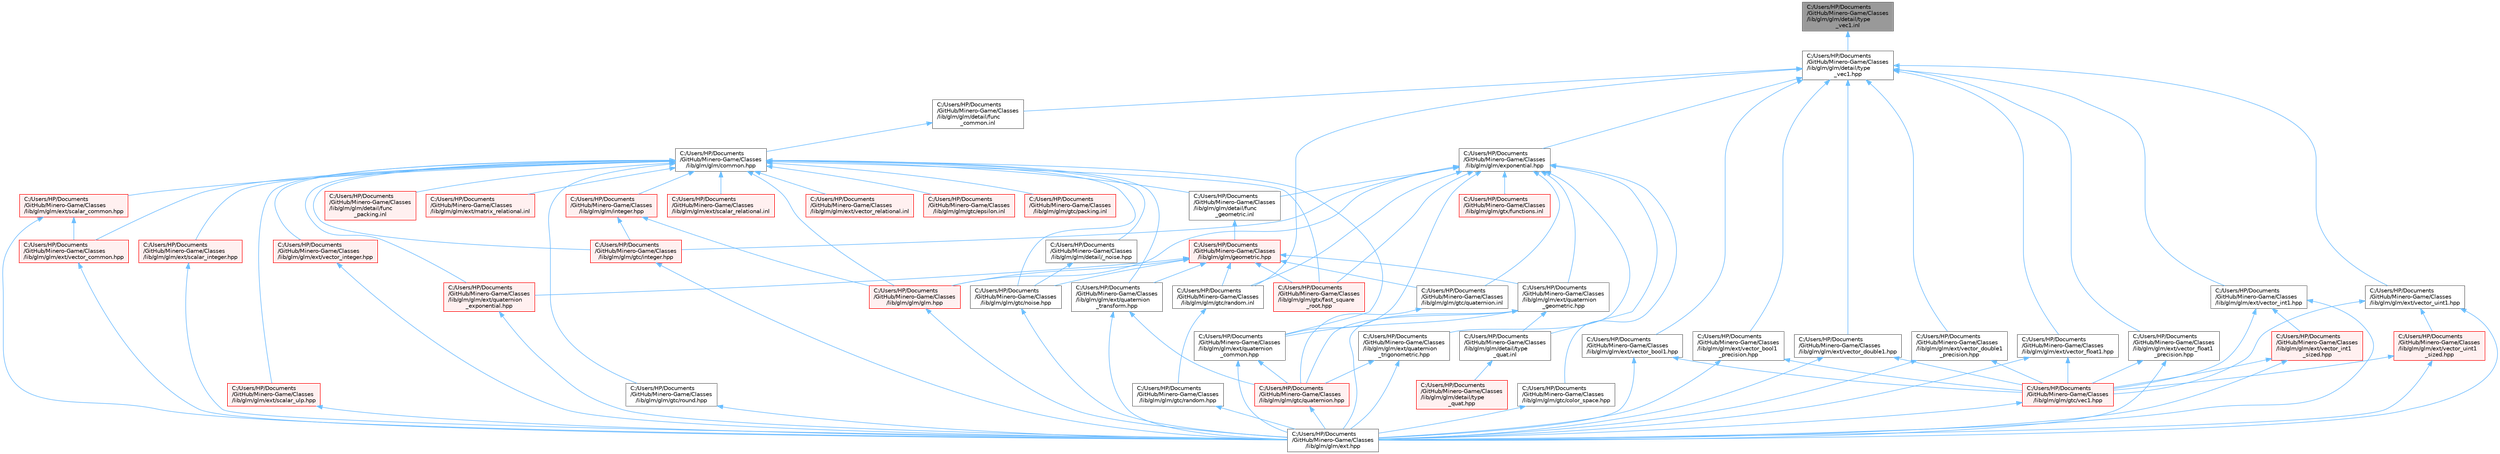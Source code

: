 digraph "C:/Users/HP/Documents/GitHub/Minero-Game/Classes/lib/glm/glm/detail/type_vec1.inl"
{
 // LATEX_PDF_SIZE
  bgcolor="transparent";
  edge [fontname=Helvetica,fontsize=10,labelfontname=Helvetica,labelfontsize=10];
  node [fontname=Helvetica,fontsize=10,shape=box,height=0.2,width=0.4];
  Node1 [id="Node000001",label="C:/Users/HP/Documents\l/GitHub/Minero-Game/Classes\l/lib/glm/glm/detail/type\l_vec1.inl",height=0.2,width=0.4,color="gray40", fillcolor="grey60", style="filled", fontcolor="black",tooltip=" "];
  Node1 -> Node2 [id="edge219_Node000001_Node000002",dir="back",color="steelblue1",style="solid",tooltip=" "];
  Node2 [id="Node000002",label="C:/Users/HP/Documents\l/GitHub/Minero-Game/Classes\l/lib/glm/glm/detail/type\l_vec1.hpp",height=0.2,width=0.4,color="grey40", fillcolor="white", style="filled",URL="$_classes_2lib_2glm_2glm_2detail_2type__vec1_8hpp.html",tooltip=" "];
  Node2 -> Node3 [id="edge220_Node000002_Node000003",dir="back",color="steelblue1",style="solid",tooltip=" "];
  Node3 [id="Node000003",label="C:/Users/HP/Documents\l/GitHub/Minero-Game/Classes\l/lib/glm/glm/detail/func\l_common.inl",height=0.2,width=0.4,color="grey40", fillcolor="white", style="filled",URL="$_classes_2lib_2glm_2glm_2detail_2func__common_8inl.html",tooltip=" "];
  Node3 -> Node4 [id="edge221_Node000003_Node000004",dir="back",color="steelblue1",style="solid",tooltip=" "];
  Node4 [id="Node000004",label="C:/Users/HP/Documents\l/GitHub/Minero-Game/Classes\l/lib/glm/glm/common.hpp",height=0.2,width=0.4,color="grey40", fillcolor="white", style="filled",URL="$_classes_2lib_2glm_2glm_2common_8hpp.html",tooltip=" "];
  Node4 -> Node5 [id="edge222_Node000004_Node000005",dir="back",color="steelblue1",style="solid",tooltip=" "];
  Node5 [id="Node000005",label="C:/Users/HP/Documents\l/GitHub/Minero-Game/Classes\l/lib/glm/glm/detail/_noise.hpp",height=0.2,width=0.4,color="grey40", fillcolor="white", style="filled",URL="$_classes_2lib_2glm_2glm_2detail_2__noise_8hpp.html",tooltip=" "];
  Node5 -> Node6 [id="edge223_Node000005_Node000006",dir="back",color="steelblue1",style="solid",tooltip=" "];
  Node6 [id="Node000006",label="C:/Users/HP/Documents\l/GitHub/Minero-Game/Classes\l/lib/glm/glm/gtc/noise.hpp",height=0.2,width=0.4,color="grey40", fillcolor="white", style="filled",URL="$_classes_2lib_2glm_2glm_2gtc_2noise_8hpp.html",tooltip=" "];
  Node6 -> Node7 [id="edge224_Node000006_Node000007",dir="back",color="steelblue1",style="solid",tooltip=" "];
  Node7 [id="Node000007",label="C:/Users/HP/Documents\l/GitHub/Minero-Game/Classes\l/lib/glm/glm/ext.hpp",height=0.2,width=0.4,color="grey40", fillcolor="white", style="filled",URL="$_classes_2lib_2glm_2glm_2ext_8hpp.html",tooltip=" "];
  Node4 -> Node8 [id="edge225_Node000004_Node000008",dir="back",color="steelblue1",style="solid",tooltip=" "];
  Node8 [id="Node000008",label="C:/Users/HP/Documents\l/GitHub/Minero-Game/Classes\l/lib/glm/glm/detail/func\l_geometric.inl",height=0.2,width=0.4,color="grey40", fillcolor="white", style="filled",URL="$_classes_2lib_2glm_2glm_2detail_2func__geometric_8inl.html",tooltip=" "];
  Node8 -> Node9 [id="edge226_Node000008_Node000009",dir="back",color="steelblue1",style="solid",tooltip=" "];
  Node9 [id="Node000009",label="C:/Users/HP/Documents\l/GitHub/Minero-Game/Classes\l/lib/glm/glm/geometric.hpp",height=0.2,width=0.4,color="red", fillcolor="#FFF0F0", style="filled",URL="$_classes_2lib_2glm_2glm_2geometric_8hpp.html",tooltip=" "];
  Node9 -> Node132 [id="edge227_Node000009_Node000132",dir="back",color="steelblue1",style="solid",tooltip=" "];
  Node132 [id="Node000132",label="C:/Users/HP/Documents\l/GitHub/Minero-Game/Classes\l/lib/glm/glm/ext/quaternion\l_exponential.hpp",height=0.2,width=0.4,color="red", fillcolor="#FFF0F0", style="filled",URL="$_classes_2lib_2glm_2glm_2ext_2quaternion__exponential_8hpp.html",tooltip=" "];
  Node132 -> Node7 [id="edge228_Node000132_Node000007",dir="back",color="steelblue1",style="solid",tooltip=" "];
  Node9 -> Node133 [id="edge229_Node000009_Node000133",dir="back",color="steelblue1",style="solid",tooltip=" "];
  Node133 [id="Node000133",label="C:/Users/HP/Documents\l/GitHub/Minero-Game/Classes\l/lib/glm/glm/ext/quaternion\l_geometric.hpp",height=0.2,width=0.4,color="grey40", fillcolor="white", style="filled",URL="$_classes_2lib_2glm_2glm_2ext_2quaternion__geometric_8hpp.html",tooltip=" "];
  Node133 -> Node134 [id="edge230_Node000133_Node000134",dir="back",color="steelblue1",style="solid",tooltip=" "];
  Node134 [id="Node000134",label="C:/Users/HP/Documents\l/GitHub/Minero-Game/Classes\l/lib/glm/glm/detail/type\l_quat.inl",height=0.2,width=0.4,color="grey40", fillcolor="white", style="filled",URL="$_classes_2lib_2glm_2glm_2detail_2type__quat_8inl.html",tooltip=" "];
  Node134 -> Node96 [id="edge231_Node000134_Node000096",dir="back",color="steelblue1",style="solid",tooltip=" "];
  Node96 [id="Node000096",label="C:/Users/HP/Documents\l/GitHub/Minero-Game/Classes\l/lib/glm/glm/detail/type\l_quat.hpp",height=0.2,width=0.4,color="red", fillcolor="#FFF0F0", style="filled",URL="$_classes_2lib_2glm_2glm_2detail_2type__quat_8hpp.html",tooltip=" "];
  Node133 -> Node7 [id="edge232_Node000133_Node000007",dir="back",color="steelblue1",style="solid",tooltip=" "];
  Node133 -> Node135 [id="edge233_Node000133_Node000135",dir="back",color="steelblue1",style="solid",tooltip=" "];
  Node135 [id="Node000135",label="C:/Users/HP/Documents\l/GitHub/Minero-Game/Classes\l/lib/glm/glm/ext/quaternion\l_common.hpp",height=0.2,width=0.4,color="grey40", fillcolor="white", style="filled",URL="$_classes_2lib_2glm_2glm_2ext_2quaternion__common_8hpp.html",tooltip=" "];
  Node135 -> Node7 [id="edge234_Node000135_Node000007",dir="back",color="steelblue1",style="solid",tooltip=" "];
  Node135 -> Node98 [id="edge235_Node000135_Node000098",dir="back",color="steelblue1",style="solid",tooltip=" "];
  Node98 [id="Node000098",label="C:/Users/HP/Documents\l/GitHub/Minero-Game/Classes\l/lib/glm/glm/gtc/quaternion.hpp",height=0.2,width=0.4,color="red", fillcolor="#FFF0F0", style="filled",URL="$_classes_2lib_2glm_2glm_2gtc_2quaternion_8hpp.html",tooltip=" "];
  Node98 -> Node7 [id="edge236_Node000098_Node000007",dir="back",color="steelblue1",style="solid",tooltip=" "];
  Node133 -> Node98 [id="edge237_Node000133_Node000098",dir="back",color="steelblue1",style="solid",tooltip=" "];
  Node9 -> Node136 [id="edge238_Node000009_Node000136",dir="back",color="steelblue1",style="solid",tooltip=" "];
  Node136 [id="Node000136",label="C:/Users/HP/Documents\l/GitHub/Minero-Game/Classes\l/lib/glm/glm/ext/quaternion\l_transform.hpp",height=0.2,width=0.4,color="grey40", fillcolor="white", style="filled",URL="$_classes_2lib_2glm_2glm_2ext_2quaternion__transform_8hpp.html",tooltip=" "];
  Node136 -> Node7 [id="edge239_Node000136_Node000007",dir="back",color="steelblue1",style="solid",tooltip=" "];
  Node136 -> Node98 [id="edge240_Node000136_Node000098",dir="back",color="steelblue1",style="solid",tooltip=" "];
  Node9 -> Node20 [id="edge241_Node000009_Node000020",dir="back",color="steelblue1",style="solid",tooltip=" "];
  Node20 [id="Node000020",label="C:/Users/HP/Documents\l/GitHub/Minero-Game/Classes\l/lib/glm/glm/glm.hpp",height=0.2,width=0.4,color="red", fillcolor="#FFF0F0", style="filled",URL="$_classes_2lib_2glm_2glm_2glm_8hpp.html",tooltip=" "];
  Node20 -> Node7 [id="edge242_Node000020_Node000007",dir="back",color="steelblue1",style="solid",tooltip=" "];
  Node9 -> Node6 [id="edge243_Node000009_Node000006",dir="back",color="steelblue1",style="solid",tooltip=" "];
  Node9 -> Node137 [id="edge244_Node000009_Node000137",dir="back",color="steelblue1",style="solid",tooltip=" "];
  Node137 [id="Node000137",label="C:/Users/HP/Documents\l/GitHub/Minero-Game/Classes\l/lib/glm/glm/gtc/quaternion.inl",height=0.2,width=0.4,color="grey40", fillcolor="white", style="filled",URL="$_classes_2lib_2glm_2glm_2gtc_2quaternion_8inl.html",tooltip=" "];
  Node137 -> Node98 [id="edge245_Node000137_Node000098",dir="back",color="steelblue1",style="solid",tooltip=" "];
  Node9 -> Node138 [id="edge246_Node000009_Node000138",dir="back",color="steelblue1",style="solid",tooltip=" "];
  Node138 [id="Node000138",label="C:/Users/HP/Documents\l/GitHub/Minero-Game/Classes\l/lib/glm/glm/gtc/random.inl",height=0.2,width=0.4,color="grey40", fillcolor="white", style="filled",URL="$_classes_2lib_2glm_2glm_2gtc_2random_8inl.html",tooltip=" "];
  Node138 -> Node139 [id="edge247_Node000138_Node000139",dir="back",color="steelblue1",style="solid",tooltip=" "];
  Node139 [id="Node000139",label="C:/Users/HP/Documents\l/GitHub/Minero-Game/Classes\l/lib/glm/glm/gtc/random.hpp",height=0.2,width=0.4,color="grey40", fillcolor="white", style="filled",URL="$_classes_2lib_2glm_2glm_2gtc_2random_8hpp.html",tooltip=" "];
  Node139 -> Node7 [id="edge248_Node000139_Node000007",dir="back",color="steelblue1",style="solid",tooltip=" "];
  Node9 -> Node141 [id="edge249_Node000009_Node000141",dir="back",color="steelblue1",style="solid",tooltip=" "];
  Node141 [id="Node000141",label="C:/Users/HP/Documents\l/GitHub/Minero-Game/Classes\l/lib/glm/glm/gtx/fast_square\l_root.hpp",height=0.2,width=0.4,color="red", fillcolor="#FFF0F0", style="filled",URL="$_classes_2lib_2glm_2glm_2gtx_2fast__square__root_8hpp.html",tooltip=" "];
  Node4 -> Node144 [id="edge250_Node000004_Node000144",dir="back",color="steelblue1",style="solid",tooltip=" "];
  Node144 [id="Node000144",label="C:/Users/HP/Documents\l/GitHub/Minero-Game/Classes\l/lib/glm/glm/detail/func\l_packing.inl",height=0.2,width=0.4,color="red", fillcolor="#FFF0F0", style="filled",URL="$_classes_2lib_2glm_2glm_2detail_2func__packing_8inl.html",tooltip=" "];
  Node4 -> Node146 [id="edge251_Node000004_Node000146",dir="back",color="steelblue1",style="solid",tooltip=" "];
  Node146 [id="Node000146",label="C:/Users/HP/Documents\l/GitHub/Minero-Game/Classes\l/lib/glm/glm/ext/matrix_relational.inl",height=0.2,width=0.4,color="red", fillcolor="#FFF0F0", style="filled",URL="$_classes_2lib_2glm_2glm_2ext_2matrix__relational_8inl.html",tooltip=" "];
  Node4 -> Node135 [id="edge252_Node000004_Node000135",dir="back",color="steelblue1",style="solid",tooltip=" "];
  Node4 -> Node132 [id="edge253_Node000004_Node000132",dir="back",color="steelblue1",style="solid",tooltip=" "];
  Node4 -> Node136 [id="edge254_Node000004_Node000136",dir="back",color="steelblue1",style="solid",tooltip=" "];
  Node4 -> Node148 [id="edge255_Node000004_Node000148",dir="back",color="steelblue1",style="solid",tooltip=" "];
  Node148 [id="Node000148",label="C:/Users/HP/Documents\l/GitHub/Minero-Game/Classes\l/lib/glm/glm/ext/scalar_common.hpp",height=0.2,width=0.4,color="red", fillcolor="#FFF0F0", style="filled",URL="$_classes_2lib_2glm_2glm_2ext_2scalar__common_8hpp.html",tooltip=" "];
  Node148 -> Node7 [id="edge256_Node000148_Node000007",dir="back",color="steelblue1",style="solid",tooltip=" "];
  Node148 -> Node149 [id="edge257_Node000148_Node000149",dir="back",color="steelblue1",style="solid",tooltip=" "];
  Node149 [id="Node000149",label="C:/Users/HP/Documents\l/GitHub/Minero-Game/Classes\l/lib/glm/glm/ext/vector_common.hpp",height=0.2,width=0.4,color="red", fillcolor="#FFF0F0", style="filled",URL="$_classes_2lib_2glm_2glm_2ext_2vector__common_8hpp.html",tooltip=" "];
  Node149 -> Node7 [id="edge258_Node000149_Node000007",dir="back",color="steelblue1",style="solid",tooltip=" "];
  Node4 -> Node150 [id="edge259_Node000004_Node000150",dir="back",color="steelblue1",style="solid",tooltip=" "];
  Node150 [id="Node000150",label="C:/Users/HP/Documents\l/GitHub/Minero-Game/Classes\l/lib/glm/glm/ext/scalar_integer.hpp",height=0.2,width=0.4,color="red", fillcolor="#FFF0F0", style="filled",URL="$_classes_2lib_2glm_2glm_2ext_2scalar__integer_8hpp.html",tooltip=" "];
  Node150 -> Node7 [id="edge260_Node000150_Node000007",dir="back",color="steelblue1",style="solid",tooltip=" "];
  Node4 -> Node155 [id="edge261_Node000004_Node000155",dir="back",color="steelblue1",style="solid",tooltip=" "];
  Node155 [id="Node000155",label="C:/Users/HP/Documents\l/GitHub/Minero-Game/Classes\l/lib/glm/glm/ext/scalar_relational.inl",height=0.2,width=0.4,color="red", fillcolor="#FFF0F0", style="filled",URL="$_classes_2lib_2glm_2glm_2ext_2scalar__relational_8inl.html",tooltip=" "];
  Node4 -> Node158 [id="edge262_Node000004_Node000158",dir="back",color="steelblue1",style="solid",tooltip=" "];
  Node158 [id="Node000158",label="C:/Users/HP/Documents\l/GitHub/Minero-Game/Classes\l/lib/glm/glm/ext/scalar_ulp.hpp",height=0.2,width=0.4,color="red", fillcolor="#FFF0F0", style="filled",URL="$_classes_2lib_2glm_2glm_2ext_2scalar__ulp_8hpp.html",tooltip=" "];
  Node158 -> Node7 [id="edge263_Node000158_Node000007",dir="back",color="steelblue1",style="solid",tooltip=" "];
  Node4 -> Node149 [id="edge264_Node000004_Node000149",dir="back",color="steelblue1",style="solid",tooltip=" "];
  Node4 -> Node152 [id="edge265_Node000004_Node000152",dir="back",color="steelblue1",style="solid",tooltip=" "];
  Node152 [id="Node000152",label="C:/Users/HP/Documents\l/GitHub/Minero-Game/Classes\l/lib/glm/glm/ext/vector_integer.hpp",height=0.2,width=0.4,color="red", fillcolor="#FFF0F0", style="filled",URL="$_classes_2lib_2glm_2glm_2ext_2vector__integer_8hpp.html",tooltip=" "];
  Node152 -> Node7 [id="edge266_Node000152_Node000007",dir="back",color="steelblue1",style="solid",tooltip=" "];
  Node4 -> Node162 [id="edge267_Node000004_Node000162",dir="back",color="steelblue1",style="solid",tooltip=" "];
  Node162 [id="Node000162",label="C:/Users/HP/Documents\l/GitHub/Minero-Game/Classes\l/lib/glm/glm/ext/vector_relational.inl",height=0.2,width=0.4,color="red", fillcolor="#FFF0F0", style="filled",URL="$_classes_2lib_2glm_2glm_2ext_2vector__relational_8inl.html",tooltip=" "];
  Node4 -> Node20 [id="edge268_Node000004_Node000020",dir="back",color="steelblue1",style="solid",tooltip=" "];
  Node4 -> Node165 [id="edge269_Node000004_Node000165",dir="back",color="steelblue1",style="solid",tooltip=" "];
  Node165 [id="Node000165",label="C:/Users/HP/Documents\l/GitHub/Minero-Game/Classes\l/lib/glm/glm/gtc/epsilon.inl",height=0.2,width=0.4,color="red", fillcolor="#FFF0F0", style="filled",URL="$_classes_2lib_2glm_2glm_2gtc_2epsilon_8inl.html",tooltip=" "];
  Node4 -> Node170 [id="edge270_Node000004_Node000170",dir="back",color="steelblue1",style="solid",tooltip=" "];
  Node170 [id="Node000170",label="C:/Users/HP/Documents\l/GitHub/Minero-Game/Classes\l/lib/glm/glm/gtc/integer.hpp",height=0.2,width=0.4,color="red", fillcolor="#FFF0F0", style="filled",URL="$_classes_2lib_2glm_2glm_2gtc_2integer_8hpp.html",tooltip=" "];
  Node170 -> Node7 [id="edge271_Node000170_Node000007",dir="back",color="steelblue1",style="solid",tooltip=" "];
  Node4 -> Node6 [id="edge272_Node000004_Node000006",dir="back",color="steelblue1",style="solid",tooltip=" "];
  Node4 -> Node157 [id="edge273_Node000004_Node000157",dir="back",color="steelblue1",style="solid",tooltip=" "];
  Node157 [id="Node000157",label="C:/Users/HP/Documents\l/GitHub/Minero-Game/Classes\l/lib/glm/glm/gtc/packing.inl",height=0.2,width=0.4,color="red", fillcolor="#FFF0F0", style="filled",URL="$_classes_2lib_2glm_2glm_2gtc_2packing_8inl.html",tooltip=" "];
  Node4 -> Node154 [id="edge274_Node000004_Node000154",dir="back",color="steelblue1",style="solid",tooltip=" "];
  Node154 [id="Node000154",label="C:/Users/HP/Documents\l/GitHub/Minero-Game/Classes\l/lib/glm/glm/gtc/round.hpp",height=0.2,width=0.4,color="grey40", fillcolor="white", style="filled",URL="$_classes_2lib_2glm_2glm_2gtc_2round_8hpp.html",tooltip=" "];
  Node154 -> Node7 [id="edge275_Node000154_Node000007",dir="back",color="steelblue1",style="solid",tooltip=" "];
  Node4 -> Node141 [id="edge276_Node000004_Node000141",dir="back",color="steelblue1",style="solid",tooltip=" "];
  Node4 -> Node171 [id="edge277_Node000004_Node000171",dir="back",color="steelblue1",style="solid",tooltip=" "];
  Node171 [id="Node000171",label="C:/Users/HP/Documents\l/GitHub/Minero-Game/Classes\l/lib/glm/glm/integer.hpp",height=0.2,width=0.4,color="red", fillcolor="#FFF0F0", style="filled",URL="$_classes_2lib_2glm_2glm_2integer_8hpp.html",tooltip=" "];
  Node171 -> Node20 [id="edge278_Node000171_Node000020",dir="back",color="steelblue1",style="solid",tooltip=" "];
  Node171 -> Node170 [id="edge279_Node000171_Node000170",dir="back",color="steelblue1",style="solid",tooltip=" "];
  Node2 -> Node173 [id="edge280_Node000002_Node000173",dir="back",color="steelblue1",style="solid",tooltip=" "];
  Node173 [id="Node000173",label="C:/Users/HP/Documents\l/GitHub/Minero-Game/Classes\l/lib/glm/glm/exponential.hpp",height=0.2,width=0.4,color="grey40", fillcolor="white", style="filled",URL="$_classes_2lib_2glm_2glm_2exponential_8hpp.html",tooltip=" "];
  Node173 -> Node8 [id="edge281_Node000173_Node000008",dir="back",color="steelblue1",style="solid",tooltip=" "];
  Node173 -> Node134 [id="edge282_Node000173_Node000134",dir="back",color="steelblue1",style="solid",tooltip=" "];
  Node173 -> Node135 [id="edge283_Node000173_Node000135",dir="back",color="steelblue1",style="solid",tooltip=" "];
  Node173 -> Node133 [id="edge284_Node000173_Node000133",dir="back",color="steelblue1",style="solid",tooltip=" "];
  Node173 -> Node164 [id="edge285_Node000173_Node000164",dir="back",color="steelblue1",style="solid",tooltip=" "];
  Node164 [id="Node000164",label="C:/Users/HP/Documents\l/GitHub/Minero-Game/Classes\l/lib/glm/glm/ext/quaternion\l_trigonometric.hpp",height=0.2,width=0.4,color="grey40", fillcolor="white", style="filled",URL="$_classes_2lib_2glm_2glm_2ext_2quaternion__trigonometric_8hpp.html",tooltip=" "];
  Node164 -> Node7 [id="edge286_Node000164_Node000007",dir="back",color="steelblue1",style="solid",tooltip=" "];
  Node164 -> Node98 [id="edge287_Node000164_Node000098",dir="back",color="steelblue1",style="solid",tooltip=" "];
  Node173 -> Node20 [id="edge288_Node000173_Node000020",dir="back",color="steelblue1",style="solid",tooltip=" "];
  Node173 -> Node174 [id="edge289_Node000173_Node000174",dir="back",color="steelblue1",style="solid",tooltip=" "];
  Node174 [id="Node000174",label="C:/Users/HP/Documents\l/GitHub/Minero-Game/Classes\l/lib/glm/glm/gtc/color_space.hpp",height=0.2,width=0.4,color="grey40", fillcolor="white", style="filled",URL="$_classes_2lib_2glm_2glm_2gtc_2color__space_8hpp.html",tooltip=" "];
  Node174 -> Node7 [id="edge290_Node000174_Node000007",dir="back",color="steelblue1",style="solid",tooltip=" "];
  Node173 -> Node170 [id="edge291_Node000173_Node000170",dir="back",color="steelblue1",style="solid",tooltip=" "];
  Node173 -> Node137 [id="edge292_Node000173_Node000137",dir="back",color="steelblue1",style="solid",tooltip=" "];
  Node173 -> Node138 [id="edge293_Node000173_Node000138",dir="back",color="steelblue1",style="solid",tooltip=" "];
  Node173 -> Node141 [id="edge294_Node000173_Node000141",dir="back",color="steelblue1",style="solid",tooltip=" "];
  Node173 -> Node175 [id="edge295_Node000173_Node000175",dir="back",color="steelblue1",style="solid",tooltip=" "];
  Node175 [id="Node000175",label="C:/Users/HP/Documents\l/GitHub/Minero-Game/Classes\l/lib/glm/glm/gtx/functions.inl",height=0.2,width=0.4,color="red", fillcolor="#FFF0F0", style="filled",URL="$_classes_2lib_2glm_2glm_2gtx_2functions_8inl.html",tooltip=" "];
  Node2 -> Node177 [id="edge296_Node000002_Node000177",dir="back",color="steelblue1",style="solid",tooltip=" "];
  Node177 [id="Node000177",label="C:/Users/HP/Documents\l/GitHub/Minero-Game/Classes\l/lib/glm/glm/ext/vector_bool1.hpp",height=0.2,width=0.4,color="grey40", fillcolor="white", style="filled",URL="$_classes_2lib_2glm_2glm_2ext_2vector__bool1_8hpp.html",tooltip=" "];
  Node177 -> Node7 [id="edge297_Node000177_Node000007",dir="back",color="steelblue1",style="solid",tooltip=" "];
  Node177 -> Node178 [id="edge298_Node000177_Node000178",dir="back",color="steelblue1",style="solid",tooltip=" "];
  Node178 [id="Node000178",label="C:/Users/HP/Documents\l/GitHub/Minero-Game/Classes\l/lib/glm/glm/gtc/vec1.hpp",height=0.2,width=0.4,color="red", fillcolor="#FFF0F0", style="filled",URL="$_classes_2lib_2glm_2glm_2gtc_2vec1_8hpp.html",tooltip=" "];
  Node178 -> Node7 [id="edge299_Node000178_Node000007",dir="back",color="steelblue1",style="solid",tooltip=" "];
  Node2 -> Node179 [id="edge300_Node000002_Node000179",dir="back",color="steelblue1",style="solid",tooltip=" "];
  Node179 [id="Node000179",label="C:/Users/HP/Documents\l/GitHub/Minero-Game/Classes\l/lib/glm/glm/ext/vector_bool1\l_precision.hpp",height=0.2,width=0.4,color="grey40", fillcolor="white", style="filled",URL="$_classes_2lib_2glm_2glm_2ext_2vector__bool1__precision_8hpp.html",tooltip=" "];
  Node179 -> Node7 [id="edge301_Node000179_Node000007",dir="back",color="steelblue1",style="solid",tooltip=" "];
  Node179 -> Node178 [id="edge302_Node000179_Node000178",dir="back",color="steelblue1",style="solid",tooltip=" "];
  Node2 -> Node180 [id="edge303_Node000002_Node000180",dir="back",color="steelblue1",style="solid",tooltip=" "];
  Node180 [id="Node000180",label="C:/Users/HP/Documents\l/GitHub/Minero-Game/Classes\l/lib/glm/glm/ext/vector_double1.hpp",height=0.2,width=0.4,color="grey40", fillcolor="white", style="filled",URL="$_classes_2lib_2glm_2glm_2ext_2vector__double1_8hpp.html",tooltip=" "];
  Node180 -> Node7 [id="edge304_Node000180_Node000007",dir="back",color="steelblue1",style="solid",tooltip=" "];
  Node180 -> Node178 [id="edge305_Node000180_Node000178",dir="back",color="steelblue1",style="solid",tooltip=" "];
  Node2 -> Node181 [id="edge306_Node000002_Node000181",dir="back",color="steelblue1",style="solid",tooltip=" "];
  Node181 [id="Node000181",label="C:/Users/HP/Documents\l/GitHub/Minero-Game/Classes\l/lib/glm/glm/ext/vector_double1\l_precision.hpp",height=0.2,width=0.4,color="grey40", fillcolor="white", style="filled",URL="$_classes_2lib_2glm_2glm_2ext_2vector__double1__precision_8hpp.html",tooltip=" "];
  Node181 -> Node7 [id="edge307_Node000181_Node000007",dir="back",color="steelblue1",style="solid",tooltip=" "];
  Node181 -> Node178 [id="edge308_Node000181_Node000178",dir="back",color="steelblue1",style="solid",tooltip=" "];
  Node2 -> Node182 [id="edge309_Node000002_Node000182",dir="back",color="steelblue1",style="solid",tooltip=" "];
  Node182 [id="Node000182",label="C:/Users/HP/Documents\l/GitHub/Minero-Game/Classes\l/lib/glm/glm/ext/vector_float1.hpp",height=0.2,width=0.4,color="grey40", fillcolor="white", style="filled",URL="$_classes_2lib_2glm_2glm_2ext_2vector__float1_8hpp.html",tooltip=" "];
  Node182 -> Node7 [id="edge310_Node000182_Node000007",dir="back",color="steelblue1",style="solid",tooltip=" "];
  Node182 -> Node178 [id="edge311_Node000182_Node000178",dir="back",color="steelblue1",style="solid",tooltip=" "];
  Node2 -> Node183 [id="edge312_Node000002_Node000183",dir="back",color="steelblue1",style="solid",tooltip=" "];
  Node183 [id="Node000183",label="C:/Users/HP/Documents\l/GitHub/Minero-Game/Classes\l/lib/glm/glm/ext/vector_float1\l_precision.hpp",height=0.2,width=0.4,color="grey40", fillcolor="white", style="filled",URL="$_classes_2lib_2glm_2glm_2ext_2vector__float1__precision_8hpp.html",tooltip=" "];
  Node183 -> Node7 [id="edge313_Node000183_Node000007",dir="back",color="steelblue1",style="solid",tooltip=" "];
  Node183 -> Node178 [id="edge314_Node000183_Node000178",dir="back",color="steelblue1",style="solid",tooltip=" "];
  Node2 -> Node184 [id="edge315_Node000002_Node000184",dir="back",color="steelblue1",style="solid",tooltip=" "];
  Node184 [id="Node000184",label="C:/Users/HP/Documents\l/GitHub/Minero-Game/Classes\l/lib/glm/glm/ext/vector_int1.hpp",height=0.2,width=0.4,color="grey40", fillcolor="white", style="filled",URL="$_classes_2lib_2glm_2glm_2ext_2vector__int1_8hpp.html",tooltip=" "];
  Node184 -> Node7 [id="edge316_Node000184_Node000007",dir="back",color="steelblue1",style="solid",tooltip=" "];
  Node184 -> Node185 [id="edge317_Node000184_Node000185",dir="back",color="steelblue1",style="solid",tooltip=" "];
  Node185 [id="Node000185",label="C:/Users/HP/Documents\l/GitHub/Minero-Game/Classes\l/lib/glm/glm/ext/vector_int1\l_sized.hpp",height=0.2,width=0.4,color="red", fillcolor="#FFF0F0", style="filled",URL="$_classes_2lib_2glm_2glm_2ext_2vector__int1__sized_8hpp.html",tooltip=" "];
  Node185 -> Node7 [id="edge318_Node000185_Node000007",dir="back",color="steelblue1",style="solid",tooltip=" "];
  Node185 -> Node178 [id="edge319_Node000185_Node000178",dir="back",color="steelblue1",style="solid",tooltip=" "];
  Node184 -> Node178 [id="edge320_Node000184_Node000178",dir="back",color="steelblue1",style="solid",tooltip=" "];
  Node2 -> Node186 [id="edge321_Node000002_Node000186",dir="back",color="steelblue1",style="solid",tooltip=" "];
  Node186 [id="Node000186",label="C:/Users/HP/Documents\l/GitHub/Minero-Game/Classes\l/lib/glm/glm/ext/vector_uint1.hpp",height=0.2,width=0.4,color="grey40", fillcolor="white", style="filled",URL="$_classes_2lib_2glm_2glm_2ext_2vector__uint1_8hpp.html",tooltip=" "];
  Node186 -> Node7 [id="edge322_Node000186_Node000007",dir="back",color="steelblue1",style="solid",tooltip=" "];
  Node186 -> Node187 [id="edge323_Node000186_Node000187",dir="back",color="steelblue1",style="solid",tooltip=" "];
  Node187 [id="Node000187",label="C:/Users/HP/Documents\l/GitHub/Minero-Game/Classes\l/lib/glm/glm/ext/vector_uint1\l_sized.hpp",height=0.2,width=0.4,color="red", fillcolor="#FFF0F0", style="filled",URL="$_classes_2lib_2glm_2glm_2ext_2vector__uint1__sized_8hpp.html",tooltip=" "];
  Node187 -> Node7 [id="edge324_Node000187_Node000007",dir="back",color="steelblue1",style="solid",tooltip=" "];
  Node187 -> Node178 [id="edge325_Node000187_Node000178",dir="back",color="steelblue1",style="solid",tooltip=" "];
  Node186 -> Node178 [id="edge326_Node000186_Node000178",dir="back",color="steelblue1",style="solid",tooltip=" "];
  Node2 -> Node138 [id="edge327_Node000002_Node000138",dir="back",color="steelblue1",style="solid",tooltip=" "];
}
